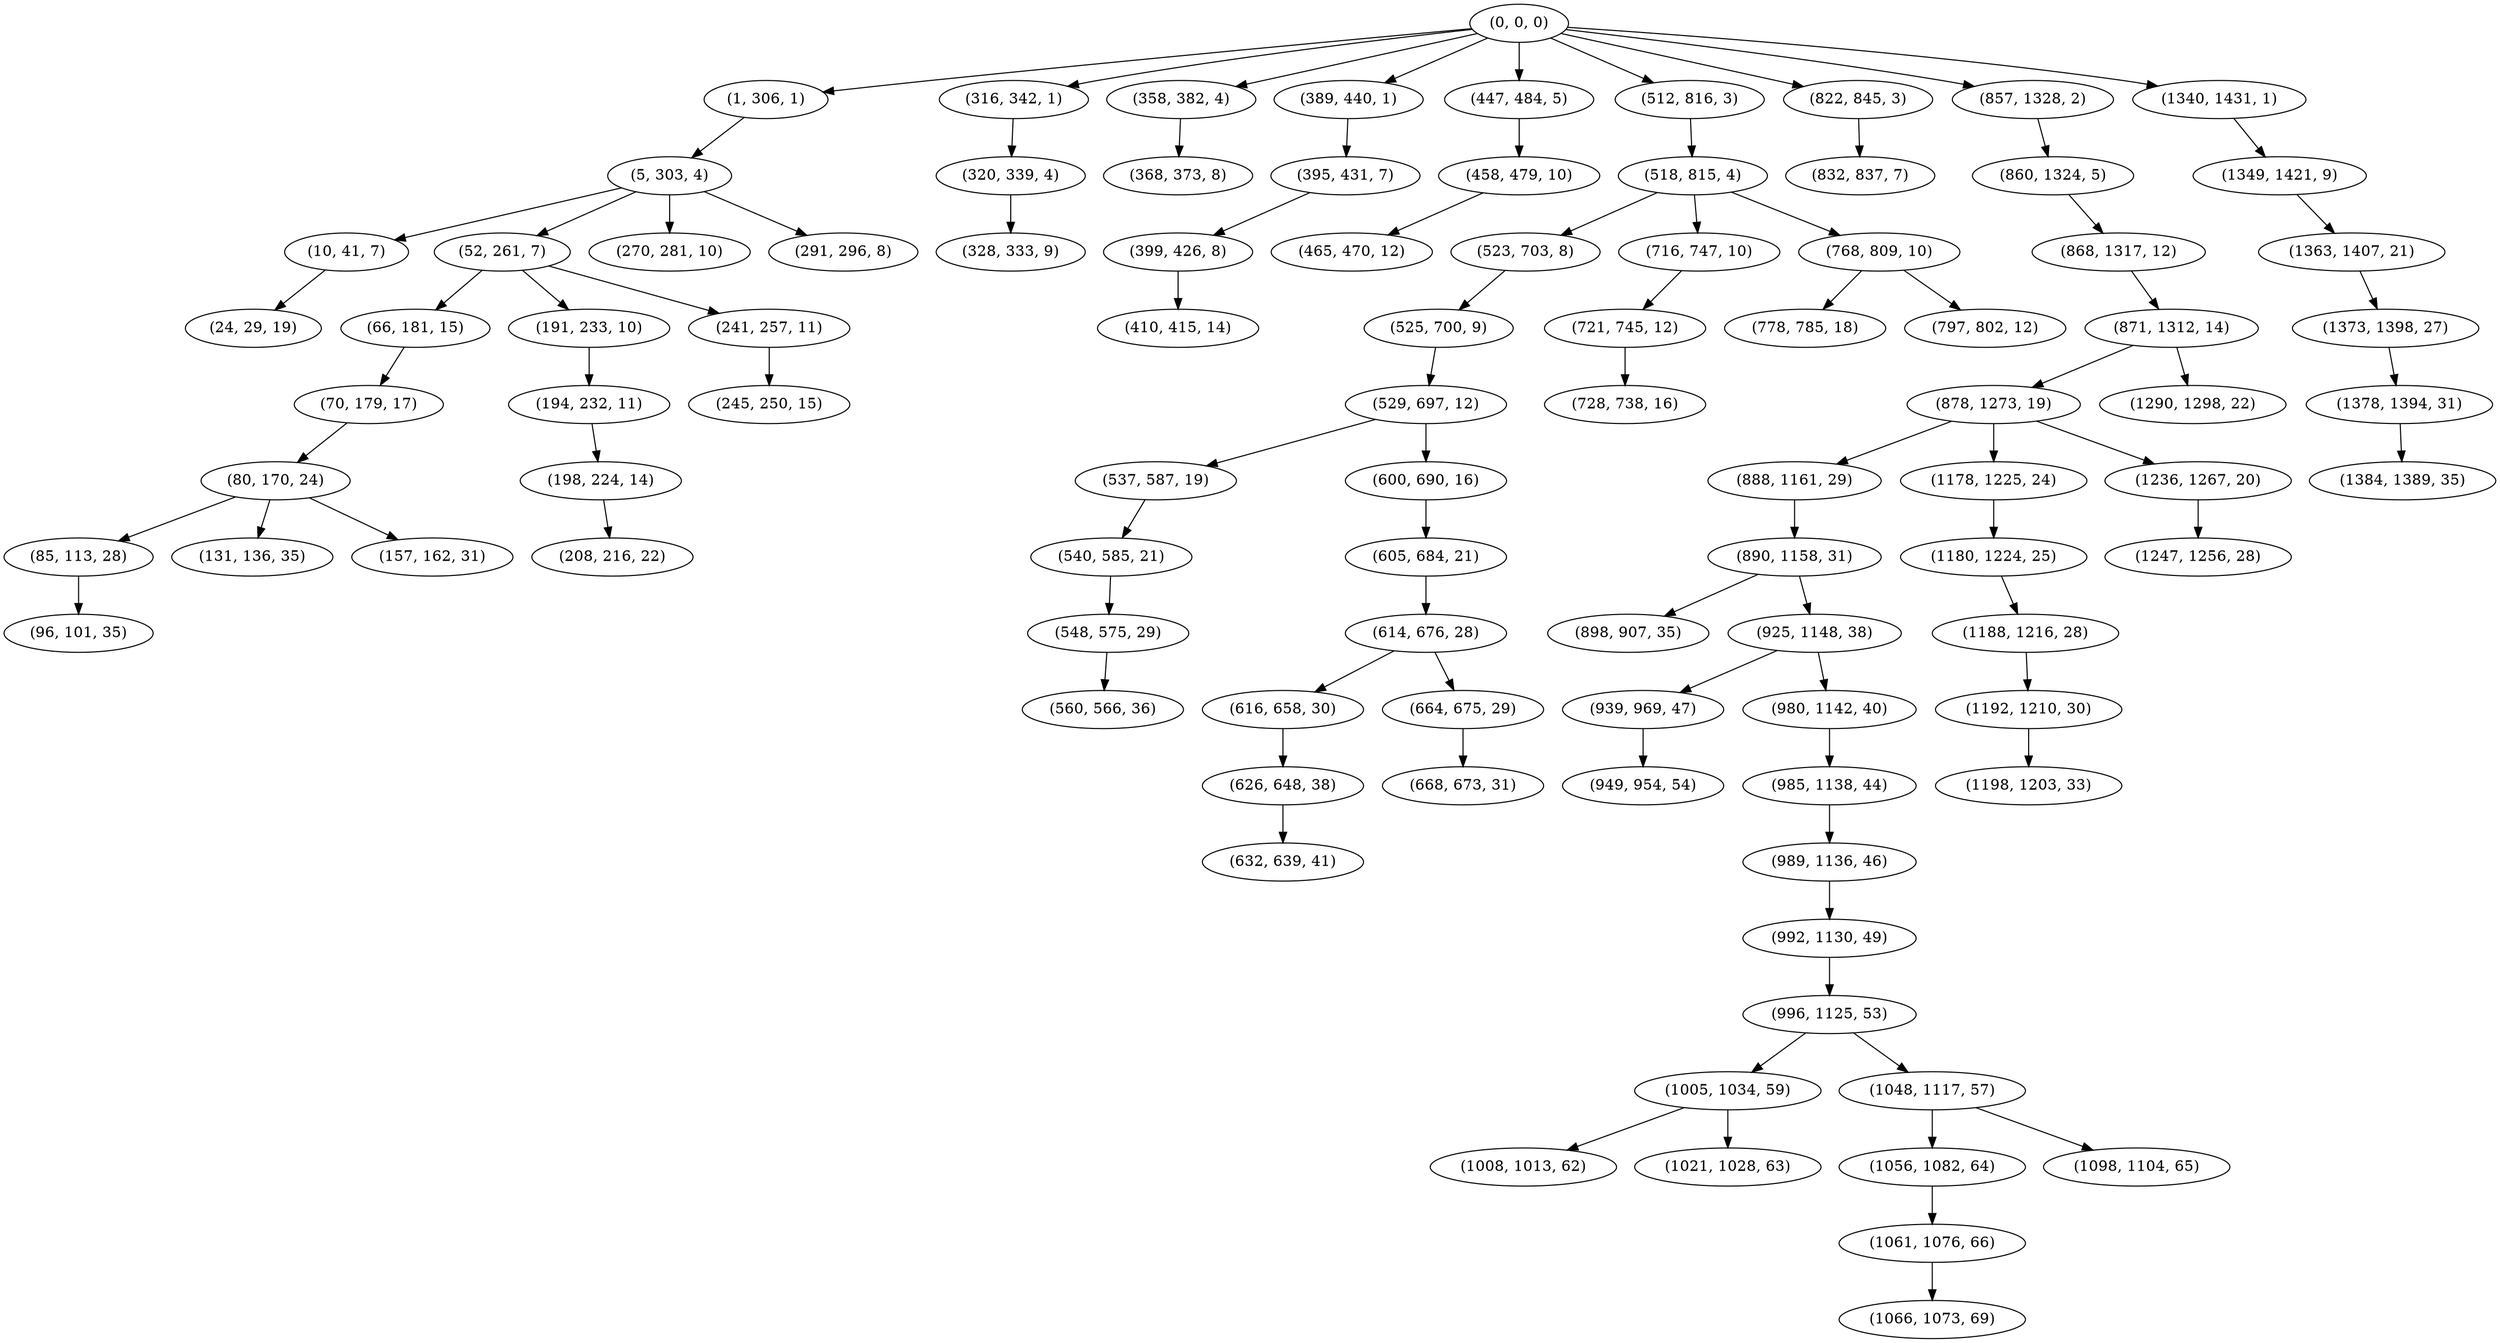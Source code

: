 digraph tree {
    "(0, 0, 0)";
    "(1, 306, 1)";
    "(5, 303, 4)";
    "(10, 41, 7)";
    "(24, 29, 19)";
    "(52, 261, 7)";
    "(66, 181, 15)";
    "(70, 179, 17)";
    "(80, 170, 24)";
    "(85, 113, 28)";
    "(96, 101, 35)";
    "(131, 136, 35)";
    "(157, 162, 31)";
    "(191, 233, 10)";
    "(194, 232, 11)";
    "(198, 224, 14)";
    "(208, 216, 22)";
    "(241, 257, 11)";
    "(245, 250, 15)";
    "(270, 281, 10)";
    "(291, 296, 8)";
    "(316, 342, 1)";
    "(320, 339, 4)";
    "(328, 333, 9)";
    "(358, 382, 4)";
    "(368, 373, 8)";
    "(389, 440, 1)";
    "(395, 431, 7)";
    "(399, 426, 8)";
    "(410, 415, 14)";
    "(447, 484, 5)";
    "(458, 479, 10)";
    "(465, 470, 12)";
    "(512, 816, 3)";
    "(518, 815, 4)";
    "(523, 703, 8)";
    "(525, 700, 9)";
    "(529, 697, 12)";
    "(537, 587, 19)";
    "(540, 585, 21)";
    "(548, 575, 29)";
    "(560, 566, 36)";
    "(600, 690, 16)";
    "(605, 684, 21)";
    "(614, 676, 28)";
    "(616, 658, 30)";
    "(626, 648, 38)";
    "(632, 639, 41)";
    "(664, 675, 29)";
    "(668, 673, 31)";
    "(716, 747, 10)";
    "(721, 745, 12)";
    "(728, 738, 16)";
    "(768, 809, 10)";
    "(778, 785, 18)";
    "(797, 802, 12)";
    "(822, 845, 3)";
    "(832, 837, 7)";
    "(857, 1328, 2)";
    "(860, 1324, 5)";
    "(868, 1317, 12)";
    "(871, 1312, 14)";
    "(878, 1273, 19)";
    "(888, 1161, 29)";
    "(890, 1158, 31)";
    "(898, 907, 35)";
    "(925, 1148, 38)";
    "(939, 969, 47)";
    "(949, 954, 54)";
    "(980, 1142, 40)";
    "(985, 1138, 44)";
    "(989, 1136, 46)";
    "(992, 1130, 49)";
    "(996, 1125, 53)";
    "(1005, 1034, 59)";
    "(1008, 1013, 62)";
    "(1021, 1028, 63)";
    "(1048, 1117, 57)";
    "(1056, 1082, 64)";
    "(1061, 1076, 66)";
    "(1066, 1073, 69)";
    "(1098, 1104, 65)";
    "(1178, 1225, 24)";
    "(1180, 1224, 25)";
    "(1188, 1216, 28)";
    "(1192, 1210, 30)";
    "(1198, 1203, 33)";
    "(1236, 1267, 20)";
    "(1247, 1256, 28)";
    "(1290, 1298, 22)";
    "(1340, 1431, 1)";
    "(1349, 1421, 9)";
    "(1363, 1407, 21)";
    "(1373, 1398, 27)";
    "(1378, 1394, 31)";
    "(1384, 1389, 35)";
    "(0, 0, 0)" -> "(1, 306, 1)";
    "(0, 0, 0)" -> "(316, 342, 1)";
    "(0, 0, 0)" -> "(358, 382, 4)";
    "(0, 0, 0)" -> "(389, 440, 1)";
    "(0, 0, 0)" -> "(447, 484, 5)";
    "(0, 0, 0)" -> "(512, 816, 3)";
    "(0, 0, 0)" -> "(822, 845, 3)";
    "(0, 0, 0)" -> "(857, 1328, 2)";
    "(0, 0, 0)" -> "(1340, 1431, 1)";
    "(1, 306, 1)" -> "(5, 303, 4)";
    "(5, 303, 4)" -> "(10, 41, 7)";
    "(5, 303, 4)" -> "(52, 261, 7)";
    "(5, 303, 4)" -> "(270, 281, 10)";
    "(5, 303, 4)" -> "(291, 296, 8)";
    "(10, 41, 7)" -> "(24, 29, 19)";
    "(52, 261, 7)" -> "(66, 181, 15)";
    "(52, 261, 7)" -> "(191, 233, 10)";
    "(52, 261, 7)" -> "(241, 257, 11)";
    "(66, 181, 15)" -> "(70, 179, 17)";
    "(70, 179, 17)" -> "(80, 170, 24)";
    "(80, 170, 24)" -> "(85, 113, 28)";
    "(80, 170, 24)" -> "(131, 136, 35)";
    "(80, 170, 24)" -> "(157, 162, 31)";
    "(85, 113, 28)" -> "(96, 101, 35)";
    "(191, 233, 10)" -> "(194, 232, 11)";
    "(194, 232, 11)" -> "(198, 224, 14)";
    "(198, 224, 14)" -> "(208, 216, 22)";
    "(241, 257, 11)" -> "(245, 250, 15)";
    "(316, 342, 1)" -> "(320, 339, 4)";
    "(320, 339, 4)" -> "(328, 333, 9)";
    "(358, 382, 4)" -> "(368, 373, 8)";
    "(389, 440, 1)" -> "(395, 431, 7)";
    "(395, 431, 7)" -> "(399, 426, 8)";
    "(399, 426, 8)" -> "(410, 415, 14)";
    "(447, 484, 5)" -> "(458, 479, 10)";
    "(458, 479, 10)" -> "(465, 470, 12)";
    "(512, 816, 3)" -> "(518, 815, 4)";
    "(518, 815, 4)" -> "(523, 703, 8)";
    "(518, 815, 4)" -> "(716, 747, 10)";
    "(518, 815, 4)" -> "(768, 809, 10)";
    "(523, 703, 8)" -> "(525, 700, 9)";
    "(525, 700, 9)" -> "(529, 697, 12)";
    "(529, 697, 12)" -> "(537, 587, 19)";
    "(529, 697, 12)" -> "(600, 690, 16)";
    "(537, 587, 19)" -> "(540, 585, 21)";
    "(540, 585, 21)" -> "(548, 575, 29)";
    "(548, 575, 29)" -> "(560, 566, 36)";
    "(600, 690, 16)" -> "(605, 684, 21)";
    "(605, 684, 21)" -> "(614, 676, 28)";
    "(614, 676, 28)" -> "(616, 658, 30)";
    "(614, 676, 28)" -> "(664, 675, 29)";
    "(616, 658, 30)" -> "(626, 648, 38)";
    "(626, 648, 38)" -> "(632, 639, 41)";
    "(664, 675, 29)" -> "(668, 673, 31)";
    "(716, 747, 10)" -> "(721, 745, 12)";
    "(721, 745, 12)" -> "(728, 738, 16)";
    "(768, 809, 10)" -> "(778, 785, 18)";
    "(768, 809, 10)" -> "(797, 802, 12)";
    "(822, 845, 3)" -> "(832, 837, 7)";
    "(857, 1328, 2)" -> "(860, 1324, 5)";
    "(860, 1324, 5)" -> "(868, 1317, 12)";
    "(868, 1317, 12)" -> "(871, 1312, 14)";
    "(871, 1312, 14)" -> "(878, 1273, 19)";
    "(871, 1312, 14)" -> "(1290, 1298, 22)";
    "(878, 1273, 19)" -> "(888, 1161, 29)";
    "(878, 1273, 19)" -> "(1178, 1225, 24)";
    "(878, 1273, 19)" -> "(1236, 1267, 20)";
    "(888, 1161, 29)" -> "(890, 1158, 31)";
    "(890, 1158, 31)" -> "(898, 907, 35)";
    "(890, 1158, 31)" -> "(925, 1148, 38)";
    "(925, 1148, 38)" -> "(939, 969, 47)";
    "(925, 1148, 38)" -> "(980, 1142, 40)";
    "(939, 969, 47)" -> "(949, 954, 54)";
    "(980, 1142, 40)" -> "(985, 1138, 44)";
    "(985, 1138, 44)" -> "(989, 1136, 46)";
    "(989, 1136, 46)" -> "(992, 1130, 49)";
    "(992, 1130, 49)" -> "(996, 1125, 53)";
    "(996, 1125, 53)" -> "(1005, 1034, 59)";
    "(996, 1125, 53)" -> "(1048, 1117, 57)";
    "(1005, 1034, 59)" -> "(1008, 1013, 62)";
    "(1005, 1034, 59)" -> "(1021, 1028, 63)";
    "(1048, 1117, 57)" -> "(1056, 1082, 64)";
    "(1048, 1117, 57)" -> "(1098, 1104, 65)";
    "(1056, 1082, 64)" -> "(1061, 1076, 66)";
    "(1061, 1076, 66)" -> "(1066, 1073, 69)";
    "(1178, 1225, 24)" -> "(1180, 1224, 25)";
    "(1180, 1224, 25)" -> "(1188, 1216, 28)";
    "(1188, 1216, 28)" -> "(1192, 1210, 30)";
    "(1192, 1210, 30)" -> "(1198, 1203, 33)";
    "(1236, 1267, 20)" -> "(1247, 1256, 28)";
    "(1340, 1431, 1)" -> "(1349, 1421, 9)";
    "(1349, 1421, 9)" -> "(1363, 1407, 21)";
    "(1363, 1407, 21)" -> "(1373, 1398, 27)";
    "(1373, 1398, 27)" -> "(1378, 1394, 31)";
    "(1378, 1394, 31)" -> "(1384, 1389, 35)";
}
